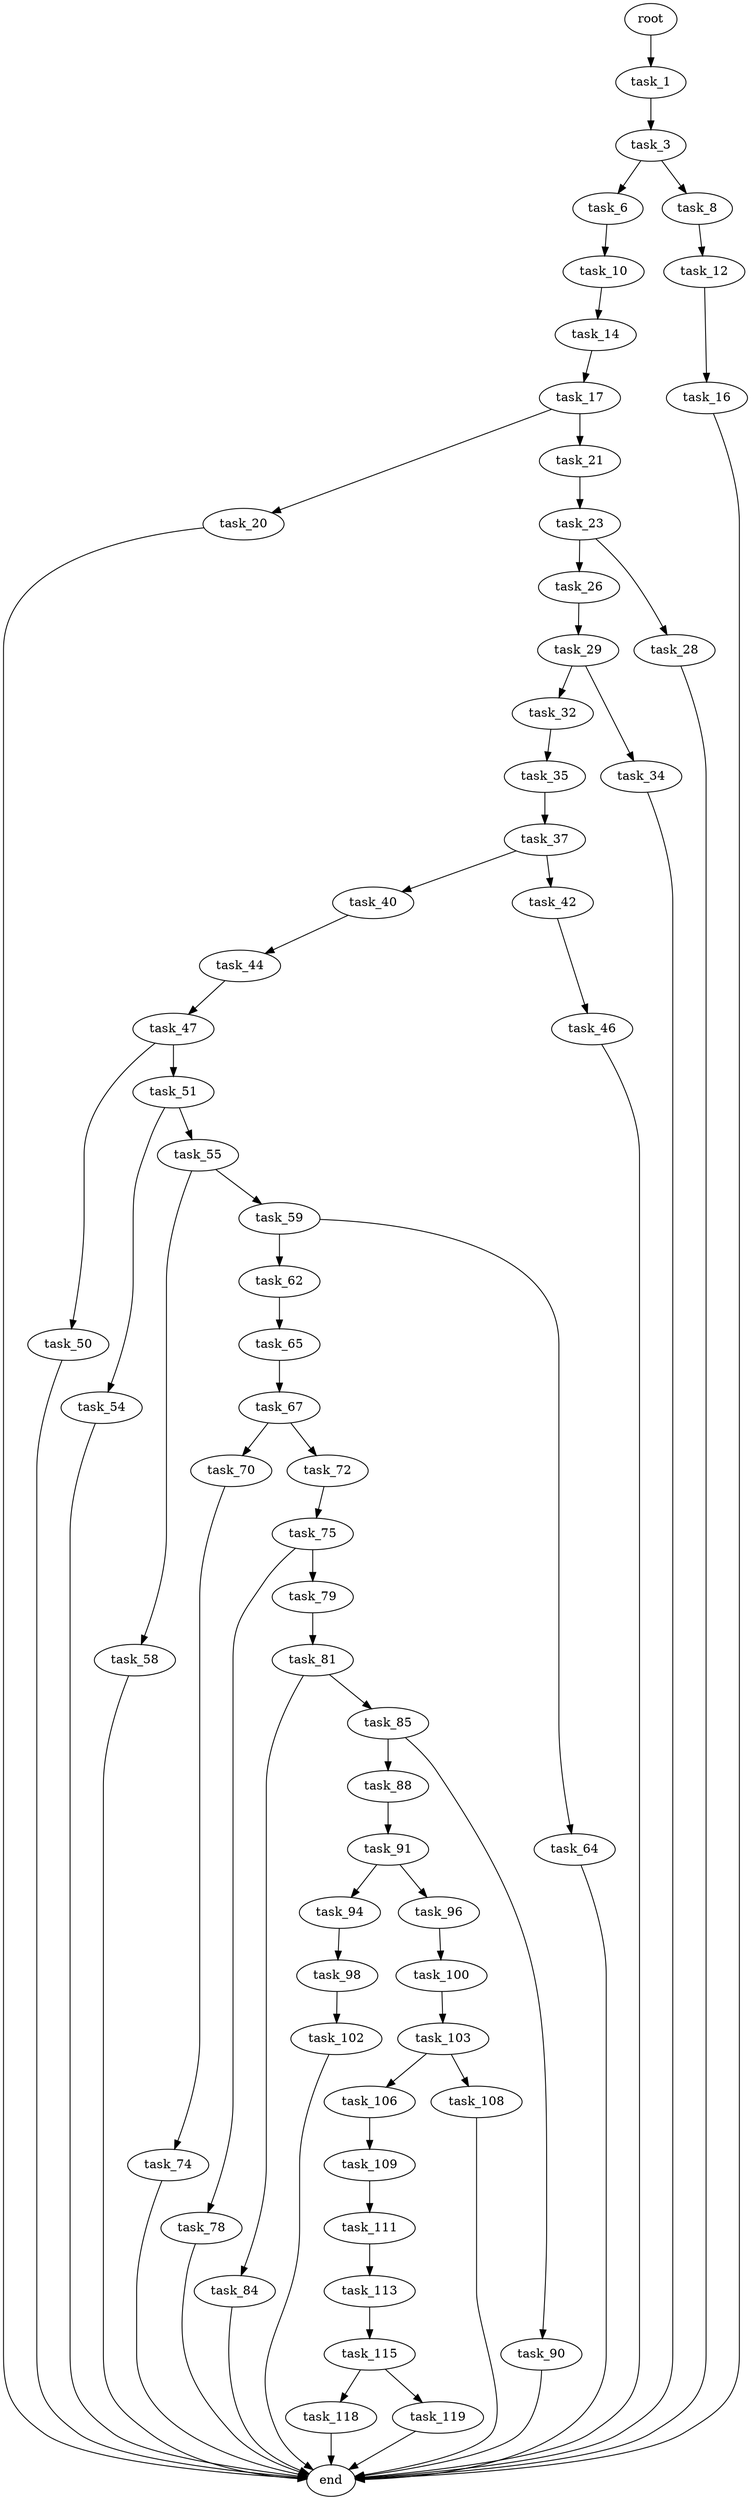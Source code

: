 digraph G {
  root [size="0.000000"];
  task_1 [size="1759306000.000000"];
  task_3 [size="731474944157.000000"];
  task_6 [size="2198710652.000000"];
  task_8 [size="471060927307.000000"];
  task_10 [size="35408529099.000000"];
  task_12 [size="2596296480.000000"];
  task_14 [size="119601602535.000000"];
  task_16 [size="9917499512.000000"];
  task_17 [size="368293445632.000000"];
  task_20 [size="549755813888.000000"];
  task_21 [size="610872026142.000000"];
  task_23 [size="3184665875.000000"];
  task_26 [size="23896038605.000000"];
  task_28 [size="8589934592.000000"];
  task_29 [size="5964214630.000000"];
  task_32 [size="11849521706.000000"];
  task_34 [size="4224590580.000000"];
  task_35 [size="4650664270.000000"];
  task_37 [size="4195216368.000000"];
  task_40 [size="26176366192.000000"];
  task_42 [size="806252220207.000000"];
  task_44 [size="782757789696.000000"];
  task_46 [size="5540647650.000000"];
  task_47 [size="162344658459.000000"];
  task_50 [size="118664248405.000000"];
  task_51 [size="28991029248.000000"];
  task_54 [size="1073741824000.000000"];
  task_55 [size="783810489839.000000"];
  task_58 [size="242432254050.000000"];
  task_59 [size="549755813888.000000"];
  task_62 [size="15841863521.000000"];
  task_64 [size="1734424599.000000"];
  task_65 [size="194028512656.000000"];
  task_67 [size="134217728000.000000"];
  task_70 [size="368293445632.000000"];
  task_72 [size="368293445632.000000"];
  task_74 [size="10498113257.000000"];
  task_75 [size="368293445632.000000"];
  task_78 [size="7880634463.000000"];
  task_79 [size="3613840498.000000"];
  task_81 [size="1073741824000.000000"];
  task_84 [size="8589934592.000000"];
  task_85 [size="26748664457.000000"];
  task_88 [size="75691029556.000000"];
  task_90 [size="7964781491.000000"];
  task_91 [size="298492617218.000000"];
  task_94 [size="43567603054.000000"];
  task_96 [size="549755813888.000000"];
  task_98 [size="100406061316.000000"];
  task_100 [size="84951635393.000000"];
  task_102 [size="606333449.000000"];
  task_103 [size="68719476736.000000"];
  task_106 [size="11422938989.000000"];
  task_108 [size="16511246790.000000"];
  task_109 [size="231928233984.000000"];
  task_111 [size="3604898132.000000"];
  task_113 [size="368293445632.000000"];
  task_115 [size="14937869419.000000"];
  task_118 [size="18470619299.000000"];
  task_119 [size="549755813888.000000"];
  end [size="0.000000"];

  root -> task_1 [size="1.000000"];
  task_1 -> task_3 [size="75497472.000000"];
  task_3 -> task_6 [size="536870912.000000"];
  task_3 -> task_8 [size="536870912.000000"];
  task_6 -> task_10 [size="75497472.000000"];
  task_8 -> task_12 [size="411041792.000000"];
  task_10 -> task_14 [size="679477248.000000"];
  task_12 -> task_16 [size="301989888.000000"];
  task_14 -> task_17 [size="536870912.000000"];
  task_16 -> end [size="1.000000"];
  task_17 -> task_20 [size="411041792.000000"];
  task_17 -> task_21 [size="411041792.000000"];
  task_20 -> end [size="1.000000"];
  task_21 -> task_23 [size="411041792.000000"];
  task_23 -> task_26 [size="75497472.000000"];
  task_23 -> task_28 [size="75497472.000000"];
  task_26 -> task_29 [size="75497472.000000"];
  task_28 -> end [size="1.000000"];
  task_29 -> task_32 [size="301989888.000000"];
  task_29 -> task_34 [size="301989888.000000"];
  task_32 -> task_35 [size="209715200.000000"];
  task_34 -> end [size="1.000000"];
  task_35 -> task_37 [size="134217728.000000"];
  task_37 -> task_40 [size="75497472.000000"];
  task_37 -> task_42 [size="75497472.000000"];
  task_40 -> task_44 [size="536870912.000000"];
  task_42 -> task_46 [size="838860800.000000"];
  task_44 -> task_47 [size="679477248.000000"];
  task_46 -> end [size="1.000000"];
  task_47 -> task_50 [size="301989888.000000"];
  task_47 -> task_51 [size="301989888.000000"];
  task_50 -> end [size="1.000000"];
  task_51 -> task_54 [size="75497472.000000"];
  task_51 -> task_55 [size="75497472.000000"];
  task_54 -> end [size="1.000000"];
  task_55 -> task_58 [size="679477248.000000"];
  task_55 -> task_59 [size="679477248.000000"];
  task_58 -> end [size="1.000000"];
  task_59 -> task_62 [size="536870912.000000"];
  task_59 -> task_64 [size="536870912.000000"];
  task_62 -> task_65 [size="33554432.000000"];
  task_64 -> end [size="1.000000"];
  task_65 -> task_67 [size="301989888.000000"];
  task_67 -> task_70 [size="209715200.000000"];
  task_67 -> task_72 [size="209715200.000000"];
  task_70 -> task_74 [size="411041792.000000"];
  task_72 -> task_75 [size="411041792.000000"];
  task_74 -> end [size="1.000000"];
  task_75 -> task_78 [size="411041792.000000"];
  task_75 -> task_79 [size="411041792.000000"];
  task_78 -> end [size="1.000000"];
  task_79 -> task_81 [size="75497472.000000"];
  task_81 -> task_84 [size="838860800.000000"];
  task_81 -> task_85 [size="838860800.000000"];
  task_84 -> end [size="1.000000"];
  task_85 -> task_88 [size="536870912.000000"];
  task_85 -> task_90 [size="536870912.000000"];
  task_88 -> task_91 [size="75497472.000000"];
  task_90 -> end [size="1.000000"];
  task_91 -> task_94 [size="301989888.000000"];
  task_91 -> task_96 [size="301989888.000000"];
  task_94 -> task_98 [size="838860800.000000"];
  task_96 -> task_100 [size="536870912.000000"];
  task_98 -> task_102 [size="75497472.000000"];
  task_100 -> task_103 [size="134217728.000000"];
  task_102 -> end [size="1.000000"];
  task_103 -> task_106 [size="134217728.000000"];
  task_103 -> task_108 [size="134217728.000000"];
  task_106 -> task_109 [size="209715200.000000"];
  task_108 -> end [size="1.000000"];
  task_109 -> task_111 [size="301989888.000000"];
  task_111 -> task_113 [size="209715200.000000"];
  task_113 -> task_115 [size="411041792.000000"];
  task_115 -> task_118 [size="75497472.000000"];
  task_115 -> task_119 [size="75497472.000000"];
  task_118 -> end [size="1.000000"];
  task_119 -> end [size="1.000000"];
}

